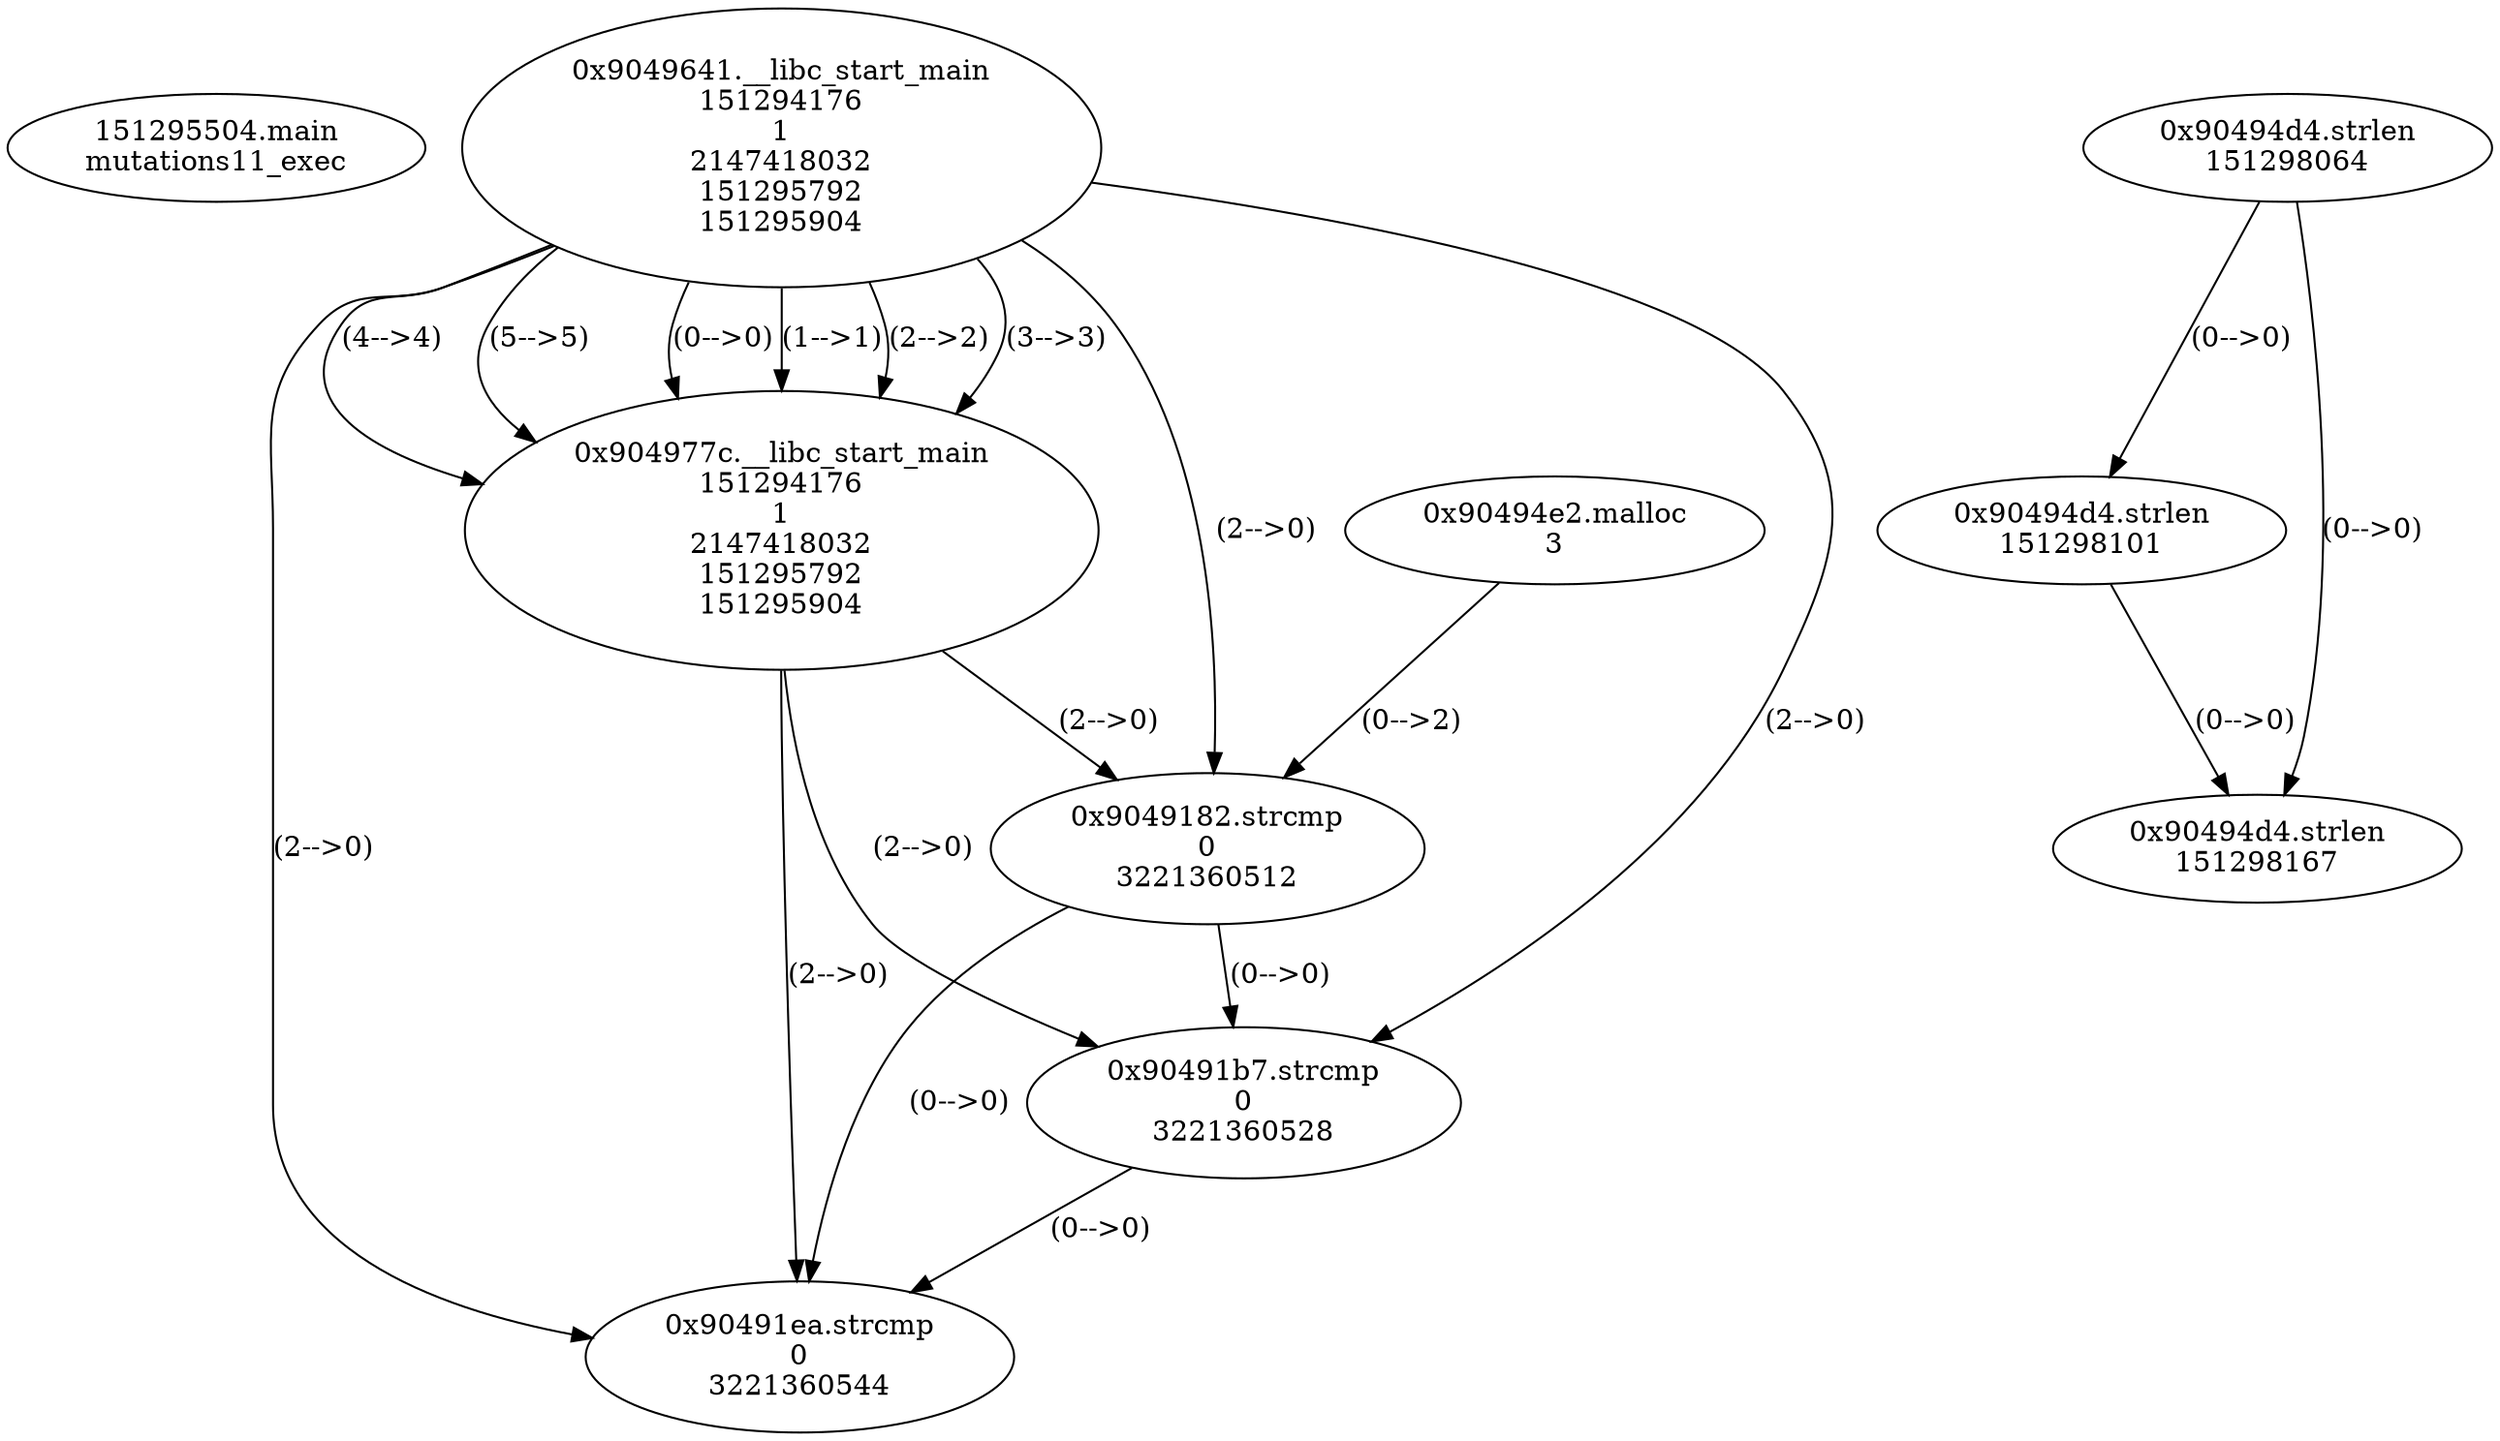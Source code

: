 // Global SCDG with merge call
digraph {
	0 [label="151295504.main
mutations11_exec"]
	1 [label="0x9049641.__libc_start_main
151294176
1
2147418032
151295792
151295904"]
	2 [label="0x904977c.__libc_start_main
151294176
1
2147418032
151295792
151295904"]
	1 -> 2 [label="(1-->1)"]
	1 -> 2 [label="(2-->2)"]
	1 -> 2 [label="(3-->3)"]
	1 -> 2 [label="(4-->4)"]
	1 -> 2 [label="(5-->5)"]
	1 -> 2 [label="(0-->0)"]
	3 [label="0x90494d4.strlen
151298064"]
	4 [label="0x90494e2.malloc
3"]
	5 [label="0x9049182.strcmp
0
3221360512"]
	4 -> 5 [label="(0-->2)"]
	1 -> 5 [label="(2-->0)"]
	2 -> 5 [label="(2-->0)"]
	6 [label="0x90494d4.strlen
151298101"]
	3 -> 6 [label="(0-->0)"]
	7 [label="0x90491b7.strcmp
0
3221360528"]
	1 -> 7 [label="(2-->0)"]
	2 -> 7 [label="(2-->0)"]
	5 -> 7 [label="(0-->0)"]
	8 [label="0x90494d4.strlen
151298167"]
	3 -> 8 [label="(0-->0)"]
	6 -> 8 [label="(0-->0)"]
	9 [label="0x90491ea.strcmp
0
3221360544"]
	1 -> 9 [label="(2-->0)"]
	2 -> 9 [label="(2-->0)"]
	5 -> 9 [label="(0-->0)"]
	7 -> 9 [label="(0-->0)"]
}

